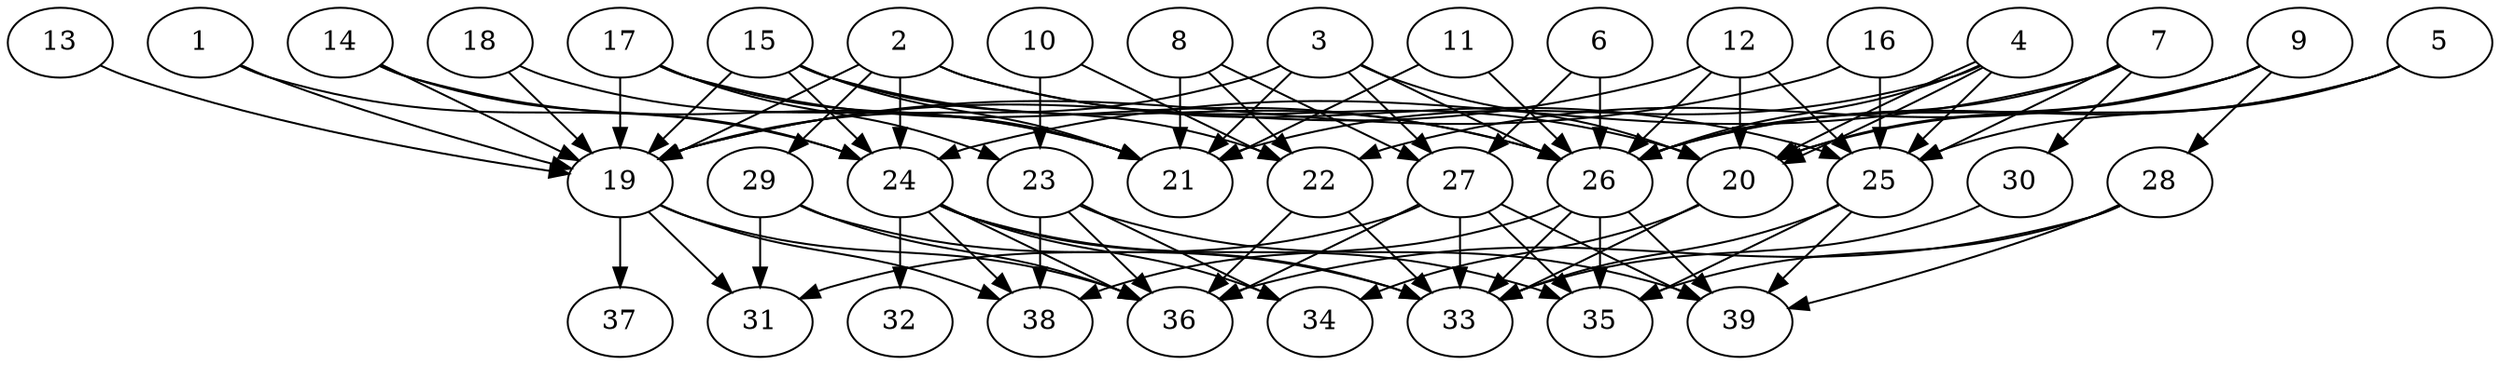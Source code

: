 // DAG (tier=3-complex, mode=data, n=39, ccr=0.518, fat=0.754, density=0.610, regular=0.362, jump=0.267, mindata=4194304, maxdata=33554432)
// DAG automatically generated by daggen at Sun Aug 24 16:33:35 2025
// /home/ermia/Project/Environments/daggen/bin/daggen --dot --ccr 0.518 --fat 0.754 --regular 0.362 --density 0.610 --jump 0.267 --mindata 4194304 --maxdata 33554432 -n 39 
digraph G {
  1 [size="687257264537225658368", alpha="0.19", expect_size="343628632268612829184"]
  1 -> 19 [size ="623021278625792"]
  1 -> 24 [size ="623021278625792"]
  2 [size="392925896439040576", alpha="0.10", expect_size="196462948219520288"]
  2 -> 19 [size ="8330467975626752"]
  2 -> 20 [size ="8330467975626752"]
  2 -> 24 [size ="8330467975626752"]
  2 -> 25 [size ="8330467975626752"]
  2 -> 29 [size ="8330467975626752"]
  3 [size="1078580913589190656000", alpha="0.16", expect_size="539290456794595328000"]
  3 -> 19 [size ="841379269836800"]
  3 -> 20 [size ="841379269836800"]
  3 -> 21 [size ="841379269836800"]
  3 -> 26 [size ="841379269836800"]
  3 -> 27 [size ="841379269836800"]
  4 [size="313779342877665792", alpha="0.06", expect_size="156889671438832896"]
  4 -> 20 [size ="7127010883141632"]
  4 -> 20 [size ="7127010883141632"]
  4 -> 21 [size ="7127010883141632"]
  4 -> 25 [size ="7127010883141632"]
  4 -> 26 [size ="7127010883141632"]
  5 [size="57569867826572216", alpha="0.19", expect_size="28784933913286108"]
  5 -> 20 [size ="1233459880132608"]
  5 -> 25 [size ="1233459880132608"]
  5 -> 26 [size ="1233459880132608"]
  6 [size="66549133384018832", alpha="0.17", expect_size="33274566692009416"]
  6 -> 26 [size ="1176756748812288"]
  6 -> 27 [size ="1176756748812288"]
  7 [size="1593188817859234048", alpha="0.04", expect_size="796594408929617024"]
  7 -> 24 [size ="2038835236044800"]
  7 -> 25 [size ="2038835236044800"]
  7 -> 26 [size ="2038835236044800"]
  7 -> 30 [size ="2038835236044800"]
  8 [size="2967799428681011712", alpha="0.20", expect_size="1483899714340505856"]
  8 -> 21 [size ="6467669523955712"]
  8 -> 22 [size ="6467669523955712"]
  8 -> 27 [size ="6467669523955712"]
  9 [size="15072402188682717184", alpha="0.15", expect_size="7536201094341358592"]
  9 -> 20 [size ="5835456512000000"]
  9 -> 22 [size ="5835456512000000"]
  9 -> 26 [size ="5835456512000000"]
  9 -> 28 [size ="5835456512000000"]
  10 [size="169028419824023584", alpha="0.14", expect_size="84514209912011792"]
  10 -> 22 [size ="2768270469890048"]
  10 -> 23 [size ="2768270469890048"]
  11 [size="1028317561209396480", alpha="0.02", expect_size="514158780604698240"]
  11 -> 21 [size ="949135502999552"]
  11 -> 26 [size ="949135502999552"]
  12 [size="109865790920703920", alpha="0.04", expect_size="54932895460351960"]
  12 -> 19 [size ="7706581454028800"]
  12 -> 20 [size ="7706581454028800"]
  12 -> 25 [size ="7706581454028800"]
  12 -> 26 [size ="7706581454028800"]
  13 [size="9558754953290305536", alpha="0.01", expect_size="4779377476645152768"]
  13 -> 19 [size ="6160222947115008"]
  14 [size="1974789613327422062592", alpha="0.14", expect_size="987394806663711031296"]
  14 -> 19 [size ="1259226563346432"]
  14 -> 21 [size ="1259226563346432"]
  14 -> 24 [size ="1259226563346432"]
  15 [size="4156854170539568136192", alpha="0.05", expect_size="2078427085269784068096"]
  15 -> 19 [size ="2068234824056832"]
  15 -> 21 [size ="2068234824056832"]
  15 -> 22 [size ="2068234824056832"]
  15 -> 24 [size ="2068234824056832"]
  15 -> 26 [size ="2068234824056832"]
  16 [size="1752124567128167936", alpha="0.08", expect_size="876062283564083968"]
  16 -> 19 [size ="3887018182443008"]
  16 -> 25 [size ="3887018182443008"]
  17 [size="103366146535022048", alpha="0.06", expect_size="51683073267511024"]
  17 -> 19 [size ="6306108582920192"]
  17 -> 21 [size ="6306108582920192"]
  17 -> 23 [size ="6306108582920192"]
  17 -> 26 [size ="6306108582920192"]
  18 [size="350591130673289887744", alpha="0.07", expect_size="175295565336644943872"]
  18 -> 19 [size ="397762591981568"]
  18 -> 21 [size ="397762591981568"]
  19 [size="11708216794677248000000", alpha="0.11", expect_size="5854108397338624000000"]
  19 -> 31 [size ="4124935454720000"]
  19 -> 36 [size ="4124935454720000"]
  19 -> 37 [size ="4124935454720000"]
  19 -> 38 [size ="4124935454720000"]
  20 [size="209961901210161504", alpha="0.08", expect_size="104980950605080752"]
  20 -> 33 [size ="3848471563993088"]
  20 -> 34 [size ="3848471563993088"]
  21 [size="60171842610729120", alpha="0.11", expect_size="30085921305364560"]
  22 [size="507784550230895099904", alpha="0.11", expect_size="253892275115447549952"]
  22 -> 33 [size ="509185829634048"]
  22 -> 36 [size ="509185829634048"]
  23 [size="103094206284838160", alpha="0.12", expect_size="51547103142419080"]
  23 -> 34 [size ="157495184064512"]
  23 -> 36 [size ="157495184064512"]
  23 -> 38 [size ="157495184064512"]
  23 -> 39 [size ="157495184064512"]
  24 [size="35597175903815564", alpha="0.19", expect_size="17798587951907782"]
  24 -> 32 [size ="567218622431232"]
  24 -> 33 [size ="567218622431232"]
  24 -> 34 [size ="567218622431232"]
  24 -> 35 [size ="567218622431232"]
  24 -> 36 [size ="567218622431232"]
  24 -> 38 [size ="567218622431232"]
  25 [size="500971789939306921984", alpha="0.04", expect_size="250485894969653460992"]
  25 -> 33 [size ="504621210533888"]
  25 -> 35 [size ="504621210533888"]
  25 -> 39 [size ="504621210533888"]
  26 [size="2924066185950455808", alpha="0.02", expect_size="1462033092975227904"]
  26 -> 33 [size ="2667411450888192"]
  26 -> 35 [size ="2667411450888192"]
  26 -> 38 [size ="2667411450888192"]
  26 -> 39 [size ="2667411450888192"]
  27 [size="18341461730503725940736", alpha="0.07", expect_size="9170730865251862970368"]
  27 -> 31 [size ="5563899579465728"]
  27 -> 33 [size ="5563899579465728"]
  27 -> 35 [size ="5563899579465728"]
  27 -> 36 [size ="5563899579465728"]
  27 -> 39 [size ="5563899579465728"]
  28 [size="21846798901444608000000", alpha="0.01", expect_size="10923399450722304000000"]
  28 -> 35 [size ="6251945656320000"]
  28 -> 36 [size ="6251945656320000"]
  28 -> 39 [size ="6251945656320000"]
  29 [size="1736085795215006236672", alpha="0.08", expect_size="868042897607503118336"]
  29 -> 31 [size ="1155590889930752"]
  29 -> 33 [size ="1155590889930752"]
  29 -> 36 [size ="1155590889930752"]
  30 [size="13501837423253427060736", alpha="0.14", expect_size="6750918711626713530368"]
  30 -> 33 [size ="4536127327305728"]
  31 [size="31424685867403640307712", alpha="0.02", expect_size="15712342933701820153856"]
  32 [size="111713258282852624", alpha="0.16", expect_size="55856629141426312"]
  33 [size="2506338126633142272", alpha="0.18", expect_size="1253169063316571136"]
  34 [size="8703821363740491644928", alpha="0.06", expect_size="4351910681870245822464"]
  35 [size="7239267253549277184", alpha="0.07", expect_size="3619633626774638592"]
  36 [size="8378628956910445", alpha="0.06", expect_size="4189314478455222"]
  37 [size="14311809006136459264000", alpha="0.07", expect_size="7155904503068229632000"]
  38 [size="22665878976001969487872", alpha="0.15", expect_size="11332939488000984743936"]
  39 [size="1939686730062461952", alpha="0.00", expect_size="969843365031230976"]
}